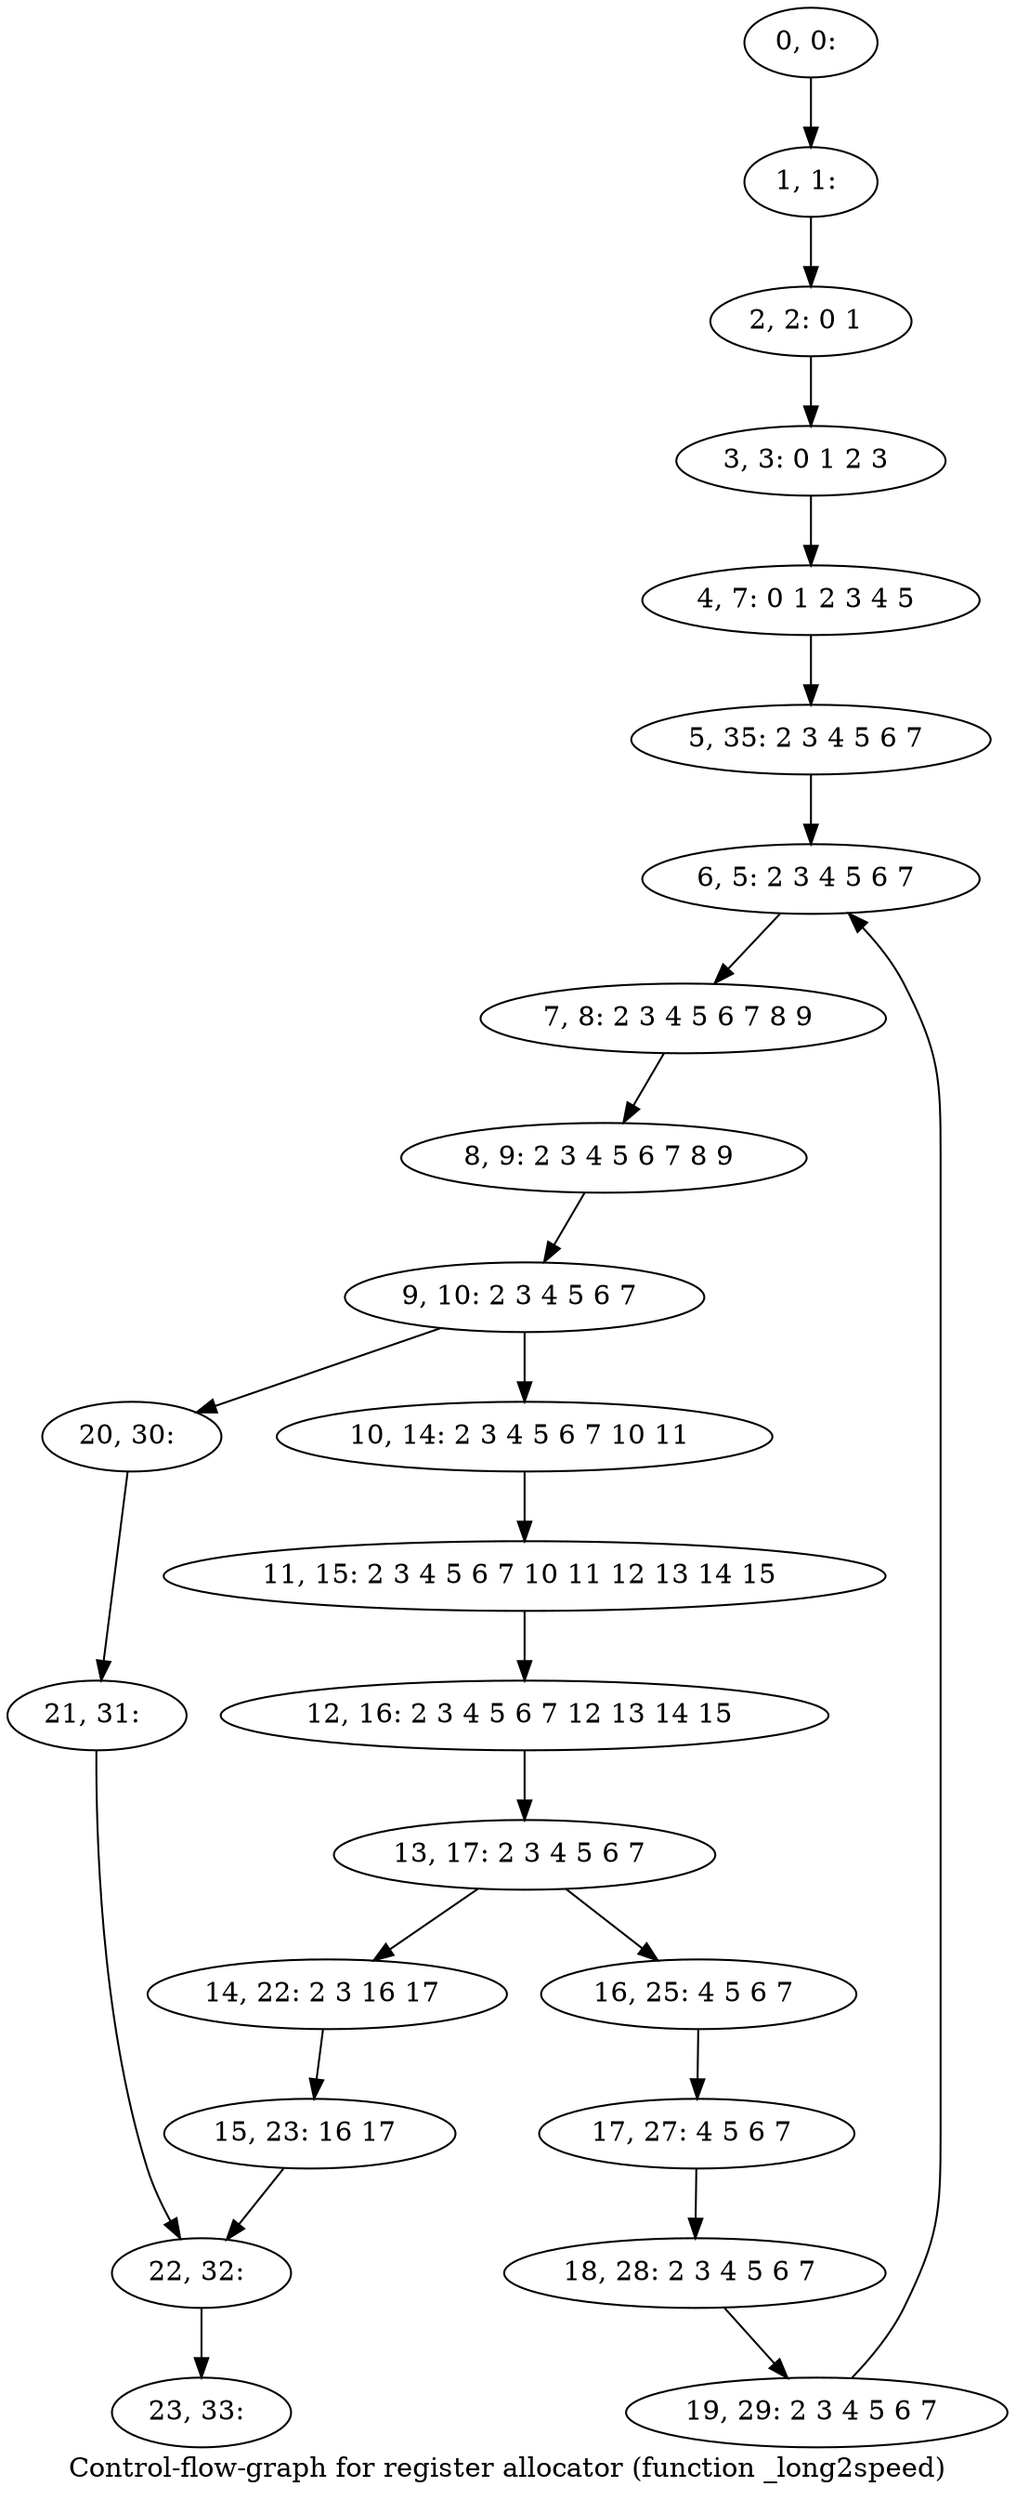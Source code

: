 digraph G {
graph [label="Control-flow-graph for register allocator (function _long2speed)"]
0[label="0, 0: "];
1[label="1, 1: "];
2[label="2, 2: 0 1 "];
3[label="3, 3: 0 1 2 3 "];
4[label="4, 7: 0 1 2 3 4 5 "];
5[label="5, 35: 2 3 4 5 6 7 "];
6[label="6, 5: 2 3 4 5 6 7 "];
7[label="7, 8: 2 3 4 5 6 7 8 9 "];
8[label="8, 9: 2 3 4 5 6 7 8 9 "];
9[label="9, 10: 2 3 4 5 6 7 "];
10[label="10, 14: 2 3 4 5 6 7 10 11 "];
11[label="11, 15: 2 3 4 5 6 7 10 11 12 13 14 15 "];
12[label="12, 16: 2 3 4 5 6 7 12 13 14 15 "];
13[label="13, 17: 2 3 4 5 6 7 "];
14[label="14, 22: 2 3 16 17 "];
15[label="15, 23: 16 17 "];
16[label="16, 25: 4 5 6 7 "];
17[label="17, 27: 4 5 6 7 "];
18[label="18, 28: 2 3 4 5 6 7 "];
19[label="19, 29: 2 3 4 5 6 7 "];
20[label="20, 30: "];
21[label="21, 31: "];
22[label="22, 32: "];
23[label="23, 33: "];
0->1 ;
1->2 ;
2->3 ;
3->4 ;
4->5 ;
5->6 ;
6->7 ;
7->8 ;
8->9 ;
9->10 ;
9->20 ;
10->11 ;
11->12 ;
12->13 ;
13->14 ;
13->16 ;
14->15 ;
15->22 ;
16->17 ;
17->18 ;
18->19 ;
19->6 ;
20->21 ;
21->22 ;
22->23 ;
}
